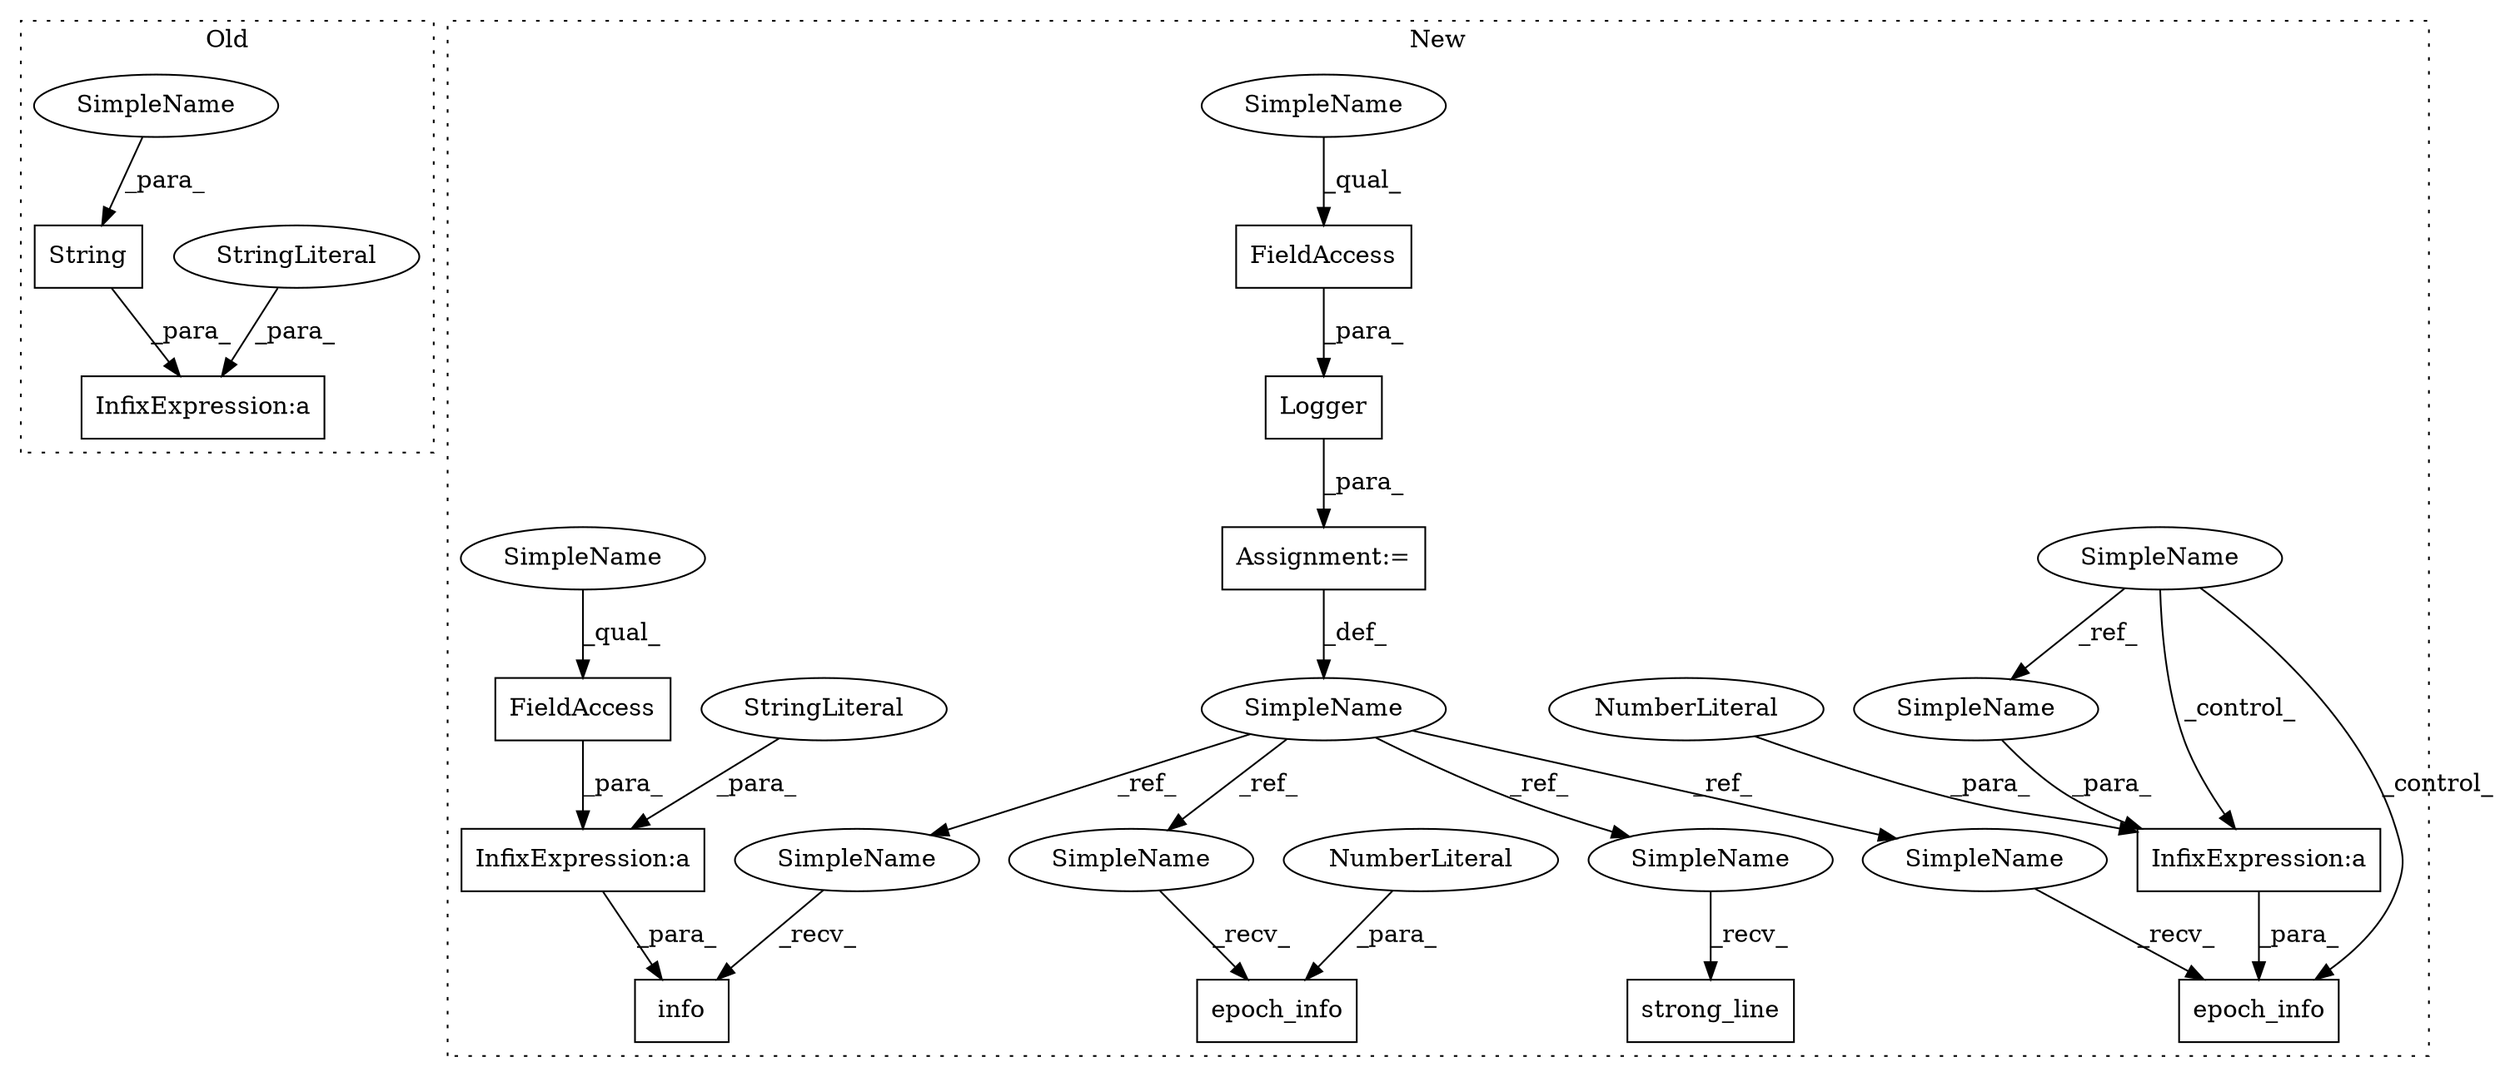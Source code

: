 digraph G {
subgraph cluster0 {
1 [label="String" a="32" s="2685,2694" l="7,1" shape="box"];
4 [label="InfixExpression:a" a="27" s="2682" l="3" shape="box"];
15 [label="StringLiteral" a="45" s="2667" l="15" shape="ellipse"];
20 [label="SimpleName" a="42" s="2692" l="2" shape="ellipse"];
label = "Old";
style="dotted";
}
subgraph cluster1 {
2 [label="Logger" a="32" s="1898,1922" l="7,1" shape="box"];
3 [label="strong_line" a="32" s="1936" l="13" shape="box"];
5 [label="SimpleName" a="42" s="1891" l="6" shape="ellipse"];
6 [label="info" a="32" s="1962,2006" l="5,1" shape="box"];
7 [label="InfixExpression:a" a="27" s="1991" l="3" shape="box"];
8 [label="FieldAccess" a="22" s="1905" l="12" shape="box"];
9 [label="FieldAccess" a="22" s="1994" l="12" shape="box"];
10 [label="epoch_info" a="32" s="3009,3032" l="11,1" shape="box"];
11 [label="InfixExpression:a" a="27" s="3022" l="3" shape="box"];
12 [label="NumberLiteral" a="34" s="3025" l="1" shape="ellipse"];
13 [label="SimpleName" a="42" s="2753" l="2" shape="ellipse"];
14 [label="StringLiteral" a="45" s="1967" l="24" shape="ellipse"];
16 [label="Assignment:=" a="7" s="1897" l="1" shape="box"];
17 [label="epoch_info" a="32" s="2671,2689" l="11,1" shape="box"];
18 [label="NumberLiteral" a="34" s="2682" l="1" shape="ellipse"];
19 [label="SimpleName" a="42" s="3020" l="2" shape="ellipse"];
21 [label="SimpleName" a="42" s="1905" l="3" shape="ellipse"];
22 [label="SimpleName" a="42" s="1994" l="3" shape="ellipse"];
23 [label="SimpleName" a="42" s="1929" l="6" shape="ellipse"];
24 [label="SimpleName" a="42" s="3002" l="6" shape="ellipse"];
25 [label="SimpleName" a="42" s="1955" l="6" shape="ellipse"];
26 [label="SimpleName" a="42" s="2664" l="6" shape="ellipse"];
label = "New";
style="dotted";
}
1 -> 4 [label="_para_"];
2 -> 16 [label="_para_"];
5 -> 23 [label="_ref_"];
5 -> 26 [label="_ref_"];
5 -> 24 [label="_ref_"];
5 -> 25 [label="_ref_"];
7 -> 6 [label="_para_"];
8 -> 2 [label="_para_"];
9 -> 7 [label="_para_"];
11 -> 10 [label="_para_"];
12 -> 11 [label="_para_"];
13 -> 19 [label="_ref_"];
13 -> 11 [label="_control_"];
13 -> 10 [label="_control_"];
14 -> 7 [label="_para_"];
15 -> 4 [label="_para_"];
16 -> 5 [label="_def_"];
18 -> 17 [label="_para_"];
19 -> 11 [label="_para_"];
20 -> 1 [label="_para_"];
21 -> 8 [label="_qual_"];
22 -> 9 [label="_qual_"];
23 -> 3 [label="_recv_"];
24 -> 10 [label="_recv_"];
25 -> 6 [label="_recv_"];
26 -> 17 [label="_recv_"];
}